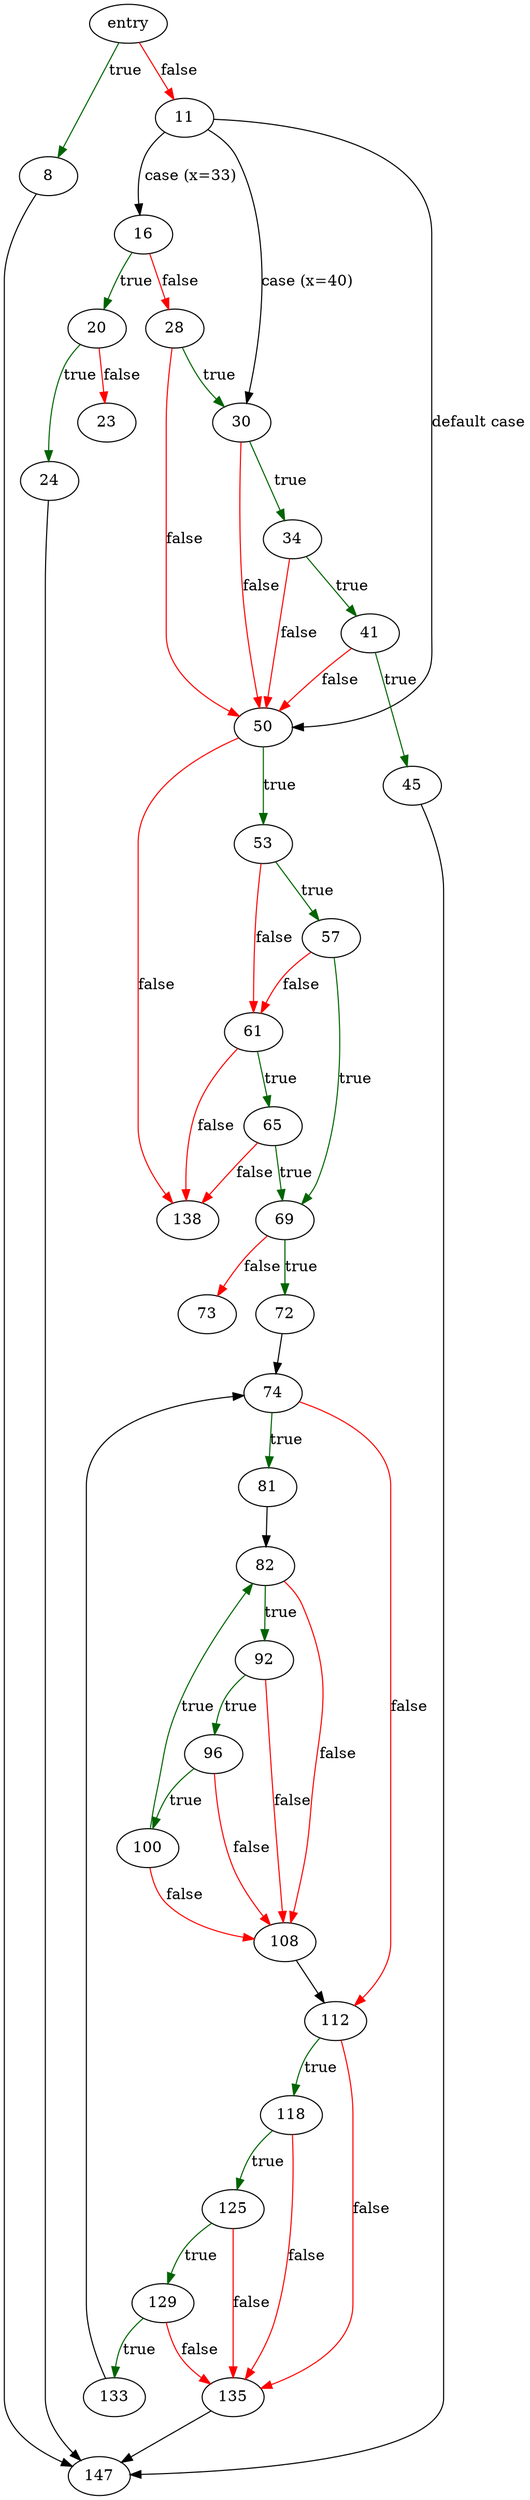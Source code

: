 digraph "three_arguments" {
	// Node definitions.
	0 [label=entry];
	8;
	11;
	16;
	20;
	23;
	24;
	28;
	30;
	34;
	41;
	45;
	50;
	53;
	57;
	61;
	65;
	69;
	72;
	73;
	74;
	81;
	82;
	92;
	96;
	100;
	108;
	112;
	118;
	125;
	129;
	133;
	135;
	138;
	147;

	// Edge definitions.
	0 -> 8 [
		color=darkgreen
		label=true
	];
	0 -> 11 [
		color=red
		label=false
	];
	8 -> 147;
	11 -> 16 [label="case (x=33)"];
	11 -> 30 [label="case (x=40)"];
	11 -> 50 [label="default case"];
	16 -> 20 [
		color=darkgreen
		label=true
	];
	16 -> 28 [
		color=red
		label=false
	];
	20 -> 23 [
		color=red
		label=false
	];
	20 -> 24 [
		color=darkgreen
		label=true
	];
	24 -> 147;
	28 -> 30 [
		color=darkgreen
		label=true
	];
	28 -> 50 [
		color=red
		label=false
	];
	30 -> 34 [
		color=darkgreen
		label=true
	];
	30 -> 50 [
		color=red
		label=false
	];
	34 -> 41 [
		color=darkgreen
		label=true
	];
	34 -> 50 [
		color=red
		label=false
	];
	41 -> 45 [
		color=darkgreen
		label=true
	];
	41 -> 50 [
		color=red
		label=false
	];
	45 -> 147;
	50 -> 53 [
		color=darkgreen
		label=true
	];
	50 -> 138 [
		color=red
		label=false
	];
	53 -> 57 [
		color=darkgreen
		label=true
	];
	53 -> 61 [
		color=red
		label=false
	];
	57 -> 61 [
		color=red
		label=false
	];
	57 -> 69 [
		color=darkgreen
		label=true
	];
	61 -> 65 [
		color=darkgreen
		label=true
	];
	61 -> 138 [
		color=red
		label=false
	];
	65 -> 69 [
		color=darkgreen
		label=true
	];
	65 -> 138 [
		color=red
		label=false
	];
	69 -> 72 [
		color=darkgreen
		label=true
	];
	69 -> 73 [
		color=red
		label=false
	];
	72 -> 74;
	74 -> 81 [
		color=darkgreen
		label=true
	];
	74 -> 112 [
		color=red
		label=false
	];
	81 -> 82;
	82 -> 92 [
		color=darkgreen
		label=true
	];
	82 -> 108 [
		color=red
		label=false
	];
	92 -> 96 [
		color=darkgreen
		label=true
	];
	92 -> 108 [
		color=red
		label=false
	];
	96 -> 100 [
		color=darkgreen
		label=true
	];
	96 -> 108 [
		color=red
		label=false
	];
	100 -> 82 [
		color=darkgreen
		label=true
	];
	100 -> 108 [
		color=red
		label=false
	];
	108 -> 112;
	112 -> 118 [
		color=darkgreen
		label=true
	];
	112 -> 135 [
		color=red
		label=false
	];
	118 -> 125 [
		color=darkgreen
		label=true
	];
	118 -> 135 [
		color=red
		label=false
	];
	125 -> 129 [
		color=darkgreen
		label=true
	];
	125 -> 135 [
		color=red
		label=false
	];
	129 -> 133 [
		color=darkgreen
		label=true
	];
	129 -> 135 [
		color=red
		label=false
	];
	133 -> 74;
	135 -> 147;
}